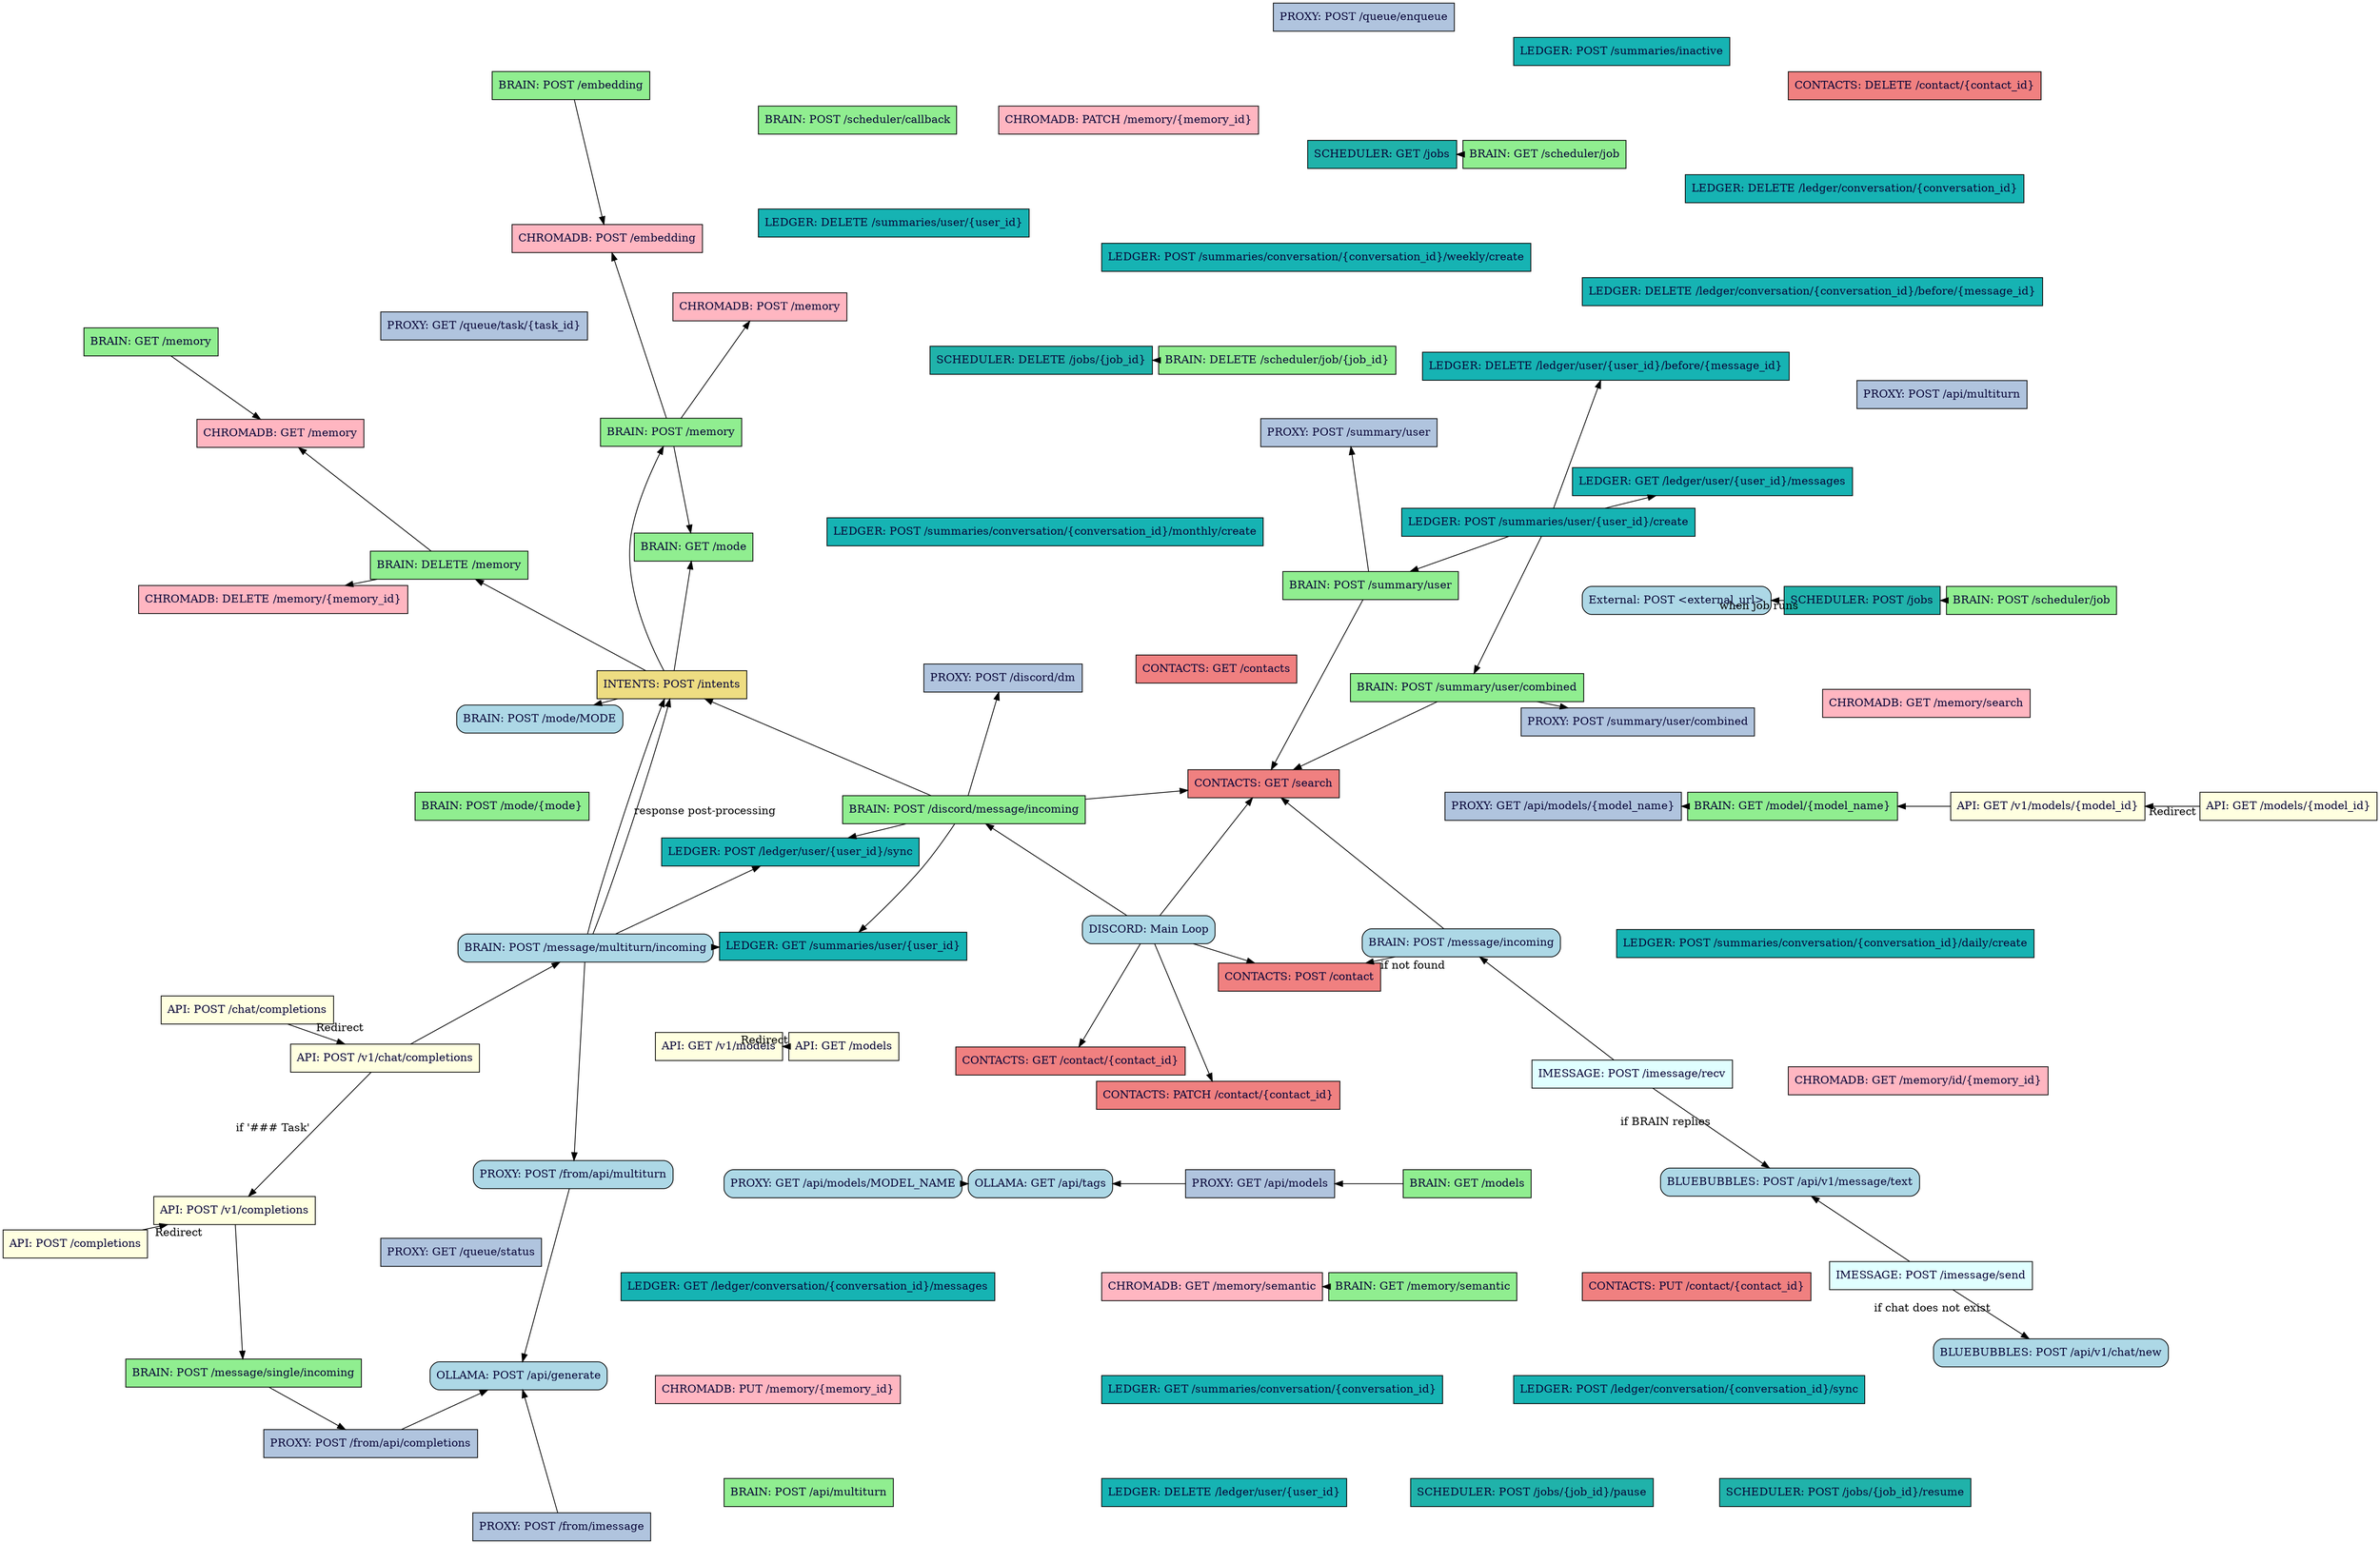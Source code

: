 digraph Microservices {
  /* Force‑directed layout: neato or sfdp are your friends */
  layout=sfdp;       /* or use sfdp for bigger graphs */
  overlap=false;      /* prevent nodes from colliding */
  splines=true;       /* smooth, curved edges */

  /* Global node styling */
  node [
    shape=box,
    style="filled,rounded",
    fillcolor=lightblue,
    fontcolor="#080537"
  ];

  /* Optional: give heavier “gravity” to high‑degree nodes */
  edge [
    weight=2         /* boost spring strength */
  ];

  /* API endpoints */
  subgraph cluster_api {
    label="API endpoints";
    style=dashed;
    color=lightgrey;
    node [style=filled, fillcolor=lightyellow];
    "API: POST /completions"
    "API: POST /v1/completions"
    "API: POST /chat/completions"
    "API: POST /v1/chat/completions"
    "API: GET /models/{model_id}"
    "API: GET /v1/models/{model_id}"
    "API: GET /models"
    "API: GET /v1/models"
  }

  /* BRAIN endpoints */
  subgraph cluster_brain {
    label="BRAIN endpoints";
    style=dashed;
    color=lightgrey;
    node [style=filled, fillcolor=lightgreen];
    "BRAIN: POST /mode/{mode}"
    "BRAIN: GET /mode"
    "BRAIN: POST /scheduler/callback"
    "BRAIN: POST /scheduler/job"
    "BRAIN: GET /scheduler/job"
    "BRAIN: DELETE /scheduler/job/{job_id}"
    "BRAIN: POST /memory"
    "BRAIN: DELETE /memory"
    "BRAIN: GET /memory"
    "BRAIN: GET /memory/semantic"
    "BRAIN: POST /api/multiturn"
    "BRAIN: POST /message/single/incoming"
    "BRAIN: GET /models"
    "BRAIN: GET /model/{model_name}"
    "BRAIN: POST /embedding"
    "BRAIN: POST /discord/message/incoming"
    "BRAIN: POST /summary/user"
    "BRAIN: POST /summary/user/combined"
  }

  /* CHROMADB endpoints */
  subgraph cluster_chromadb {
    label="CHROMADB endpoints";
    style=dashed;
    color=lightgrey;
    node [style=filled, fillcolor=lightpink];
    "CHROMADB: POST /embedding"
    "CHROMADB: POST /memory"
    "CHROMADB: DELETE /memory/{memory_id}"
    "CHROMADB: PUT /memory/{memory_id}"
    "CHROMADB: PATCH /memory/{memory_id}"
    "CHROMADB: GET /memory/id/{memory_id}"
    "CHROMADB: GET /memory"
    "CHROMADB: GET /memory/search"
    "CHROMADB: GET /memory/semantic"
  }

  /* CONTACTS endpoints */
  subgraph cluster_contacts {
    label="CONTACTS endpoints";
    style=dashed;
    color=lightgrey;
    node [style=filled, fillcolor=lightcoral];
    "CONTACTS: POST /contact"
    "CONTACTS: GET /contacts"
    "CONTACTS: GET /contact/{contact_id}"
    "CONTACTS: GET /search"
    "CONTACTS: PUT /contact/{contact_id}"
    "CONTACTS: DELETE /contact/{contact_id}"
    "CONTACTS: PATCH /contact/{contact_id}"
  }

  /* IMESSAGE endpoints */
  subgraph cluster_imessage {
    label="IMESSAGE endpoints";
    style=dashed;
    color=lightgrey;
    node [style=filled, fillcolor=lightcyan];
    "IMESSAGE: POST /imessage/send"
    "IMESSAGE: POST /imessage/recv"
  }

  /* INTENTS endpoints */
  subgraph cluster_intents {
    label="INTENTS endpoints";
    style=dashed;
    color=lightgrey;
    node [style=filled, fillcolor=lightgoldenrod];
    "INTENTS: POST /intents"
  }

  /* LEDGER endpoints */
  subgraph cluster_ledger {
    label="LEDGER endpoints";
    style=dashed;
    color=lightgrey;
    node [style=filled, fillcolor="#16b3b3"];
    "LEDGER: DELETE /ledger/user/{user_id}/before/{message_id}"
    "LEDGER: DELETE /ledger/user/{user_id}"
    "LEDGER: GET /ledger/user/{user_id}/messages"
    "LEDGER: GET /summaries/user/{user_id}"
    "LEDGER: DELETE /summaries/user/{user_id}"
    "LEDGER: POST /summaries/user/{user_id}/create"
    "LEDGER: POST /summaries/inactive"
    "LEDGER: POST /ledger/user/{user_id}/sync"
    "LEDGER: DELETE /ledger/conversation/{conversation_id}/before/{message_id}"
    "LEDGER: DELETE /ledger/conversation/{conversation_id}"
    "LEDGER: GET /ledger/conversation/{conversation_id}/messages"
    "LEDGER: GET /summaries/conversation/{conversation_id}"
    "LEDGER: POST /summaries/conversation/{conversation_id}/daily/create"
    "LEDGER: POST /summaries/conversation/{conversation_id}/weekly/create"
    "LEDGER: POST /summaries/conversation/{conversation_id}/monthly/create"
    "LEDGER: POST /ledger/conversation/{conversation_id}/sync"
  }

  
  /* PROXY endpoints */
  subgraph cluster_proxy {
    label="PROXY endpoints";
    style=dashed;
    color=lightgrey;
    node [style=filled, fillcolor=lightsteelblue];
    "PROXY: GET /api/models"
    "PROXY: GET /api/models/{model_name}"
    "PROXY: POST /from/api/completions"
    "PROXY: POST /api/multiturn"
    "PROXY: POST /summary/user"
    "PROXY: POST /summary/user/combined"
    "PROXY: POST /from/imessage"
    "PROXY: POST /discord/dm"
    "PROXY: POST /queue/enqueue"
    "PROXY: GET /queue/status"
    "PROXY: GET /queue/task/{task_id}"
  }

  /* SCHEDULER endpoints */
  subgraph cluster_scheduler {
    label="SCHEDULER endpoints";
    style=dashed;
    color=lightgrey;
    node [style=filled, fillcolor=lightseagreen];
    "SCHEDULER: POST /jobs/{job_id}/pause"
    "SCHEDULER: POST /jobs/{job_id}/resume"
    "SCHEDULER: POST /jobs"
    "SCHEDULER: DELETE /jobs/{job_id}"
    "SCHEDULER: GET /jobs"
  }

  /* Describe connections */
  /* API endpoint dependencies */
  "API: POST /v1/chat/completions"  -> "BRAIN: POST /message/multiturn/incoming"
  "API: POST /v1/completions"       -> "BRAIN: POST /message/single/incoming"
  "API: GET /v1/models/{model_id}"  -> "BRAIN: GET /model/{model_name}"
  "API: POST /completions"          -> "API: POST /v1/completions" [label="Redirect"]
  "API: POST /chat/completions"     -> "API: POST /v1/chat/completions" [label="Redirect"]
  "API: GET /models"                -> "API: GET /v1/models" [label="Redirect"]
  "API: GET /models/{model_id}"     -> "API: GET /v1/models/{model_id}" [label="Redirect"]
  "API: POST /v1/chat/completions"  -> "API: POST /v1/completions" [label="if '### Task'"]

  /* BRAIN endpoint dependencies */
  "BRAIN: POST /embedding"                    -> "CHROMADB: POST /embedding"
  "BRAIN: GET /models"                        -> "PROXY: GET /api/models"
  "BRAIN: GET /model/{model_name}"            -> "PROXY: GET /api/models/{model_name}"
  "BRAIN: POST /scheduler/job"                -> "SCHEDULER: POST /jobs"
  "BRAIN: GET /scheduler/job"                 -> "SCHEDULER: GET /jobs"
  "BRAIN: DELETE /scheduler/job/{job_id}"     -> "SCHEDULER: DELETE /jobs/{job_id}"
  "BRAIN: POST /message/incoming"             -> "CONTACTS: GET /search"
  "BRAIN: POST /message/incoming"             -> "CONTACTS: POST /contact" [label="if not found"]
  "BRAIN: POST /message/single/incoming"      -> "PROXY: POST /from/api/completions"
  "BRAIN: POST /message/multiturn/incoming"   -> "INTENTS: POST /intents"
  "BRAIN: POST /message/multiturn/incoming"   -> "PROXY: POST /from/api/multiturn"
  "BRAIN: POST /message/multiturn/incoming"   -> "INTENTS: POST /intents" [label="response post-processing"]
  "BRAIN: POST /message/multiturn/incoming"   -> "LEDGER: POST /ledger/user/{user_id}/sync"
  "BRAIN: POST /message/multiturn/incoming"   -> "LEDGER: GET /summaries/user/{user_id}"
  "BRAIN: GET /memory"                        -> "CHROMADB: GET /memory"
  "BRAIN: GET /memory/semantic"               -> "CHROMADB: GET /memory/semantic"
  "BRAIN: POST /memory"                       -> "BRAIN: GET /mode"
  "BRAIN: POST /memory"                       -> "CHROMADB: POST /embedding"
  "BRAIN: POST /memory"                       -> "CHROMADB: POST /memory"
  "BRAIN: DELETE /memory"                     -> "CHROMADB: GET /memory"
  "BRAIN: DELETE /memory"                     -> "CHROMADB: DELETE /memory/{memory_id}"
  "BRAIN: POST /discord/message/incoming"     -> "CONTACTS: GET /search"
  "BRAIN: POST /discord/message/incoming"     -> "PROXY: POST /discord/dm"
  "BRAIN: POST /discord/message/incoming"     -> "INTENTS: POST /intents"
  "BRAIN: POST /discord/message/incoming"     -> "LEDGER: POST /ledger/user/{user_id}/sync"
  "BRAIN: POST /discord/message/incoming"     -> "LEDGER: GET /summaries/user/{user_id}"
  "BRAIN: POST /summary/user"                 -> "CONTACTS: GET /search"
  "BRAIN: POST /summary/user"                 -> "PROXY: POST /summary/user"
  "BRAIN: POST /summary/user/combined"        -> "CONTACTS: GET /search"
  "BRAIN: POST /summary/user/combined"        -> "PROXY: POST /summary/user/combined"

  /* discord endpoint dependencies */
  "DISCORD: Main Loop" -> "CONTACTS: GET /search"
  "DISCORD: Main Loop" -> "CONTACTS: GET /contact/{contact_id}"
  "DISCORD: Main Loop" -> "CONTACTS: POST /contact"
  "DISCORD: Main Loop" -> "CONTACTS: PATCH /contact/{contact_id}"
  "DISCORD: Main Loop" -> "BRAIN: POST /discord/message/incoming"

  /* IMESSAGE endpoint dependencies */
  "IMESSAGE: POST /imessage/send" -> "BLUEBUBBLES: POST /api/v1/message/text"
  "IMESSAGE: POST /imessage/send" -> "BLUEBUBBLES: POST /api/v1/chat/new" [label="if chat does not exist"]
  "IMESSAGE: POST /imessage/recv" -> "BRAIN: POST /message/incoming"
  "IMESSAGE: POST /imessage/recv" -> "BLUEBUBBLES: POST /api/v1/message/text" [label="if BRAIN replies"]

  /* INTENTS service dependencies (calls to BRAIN) */
  "INTENTS: POST /intents" -> "BRAIN: GET /mode"
  "INTENTS: POST /intents" -> "BRAIN: POST /mode/MODE"
  "INTENTS: POST /intents" -> "BRAIN: POST /memory"
  "INTENTS: POST /intents" -> "BRAIN: DELETE /memory"

  /* LEDGER endpoint dependencies */
  "LEDGER: POST /summaries/user/{user_id}/create" -> "LEDGER: GET /ledger/user/{user_id}/messages"
  "LEDGER: POST /summaries/user/{user_id}/create" -> "BRAIN: POST /summary/user"
  "LEDGER: POST /summaries/user/{user_id}/create" -> "LEDGER: DELETE /ledger/user/{user_id}/before/{message_id}"
  "LEDGER: POST /summaries/user/{user_id}/create" -> "BRAIN: POST /summary/user/combined"

  /* PROXY endpoint dependencies */
  "PROXY: POST /from/api/completions"   -> "OLLAMA: POST /api/generate"
  "PROXY: POST /from/api/multiturn"     -> "OLLAMA: POST /api/generate"
  "PROXY: POST /from/imessage"          -> "OLLAMA: POST /api/generate"
  "PROXY: GET /api/models"              -> "OLLAMA: GET /api/tags"
  "PROXY: GET /api/models/MODEL_NAME"   -> "OLLAMA: GET /api/tags"

  /* SCHEDULER endpoint dependencies */
  "SCHEDULER: POST /jobs" -> "External: POST <external_url>" [label="when job runs"]
}

/* generate with twopi -Tsvg endpoint.dot -o endpoint.svg or neato -Tpng endpoint.dot -o endpoint.png */